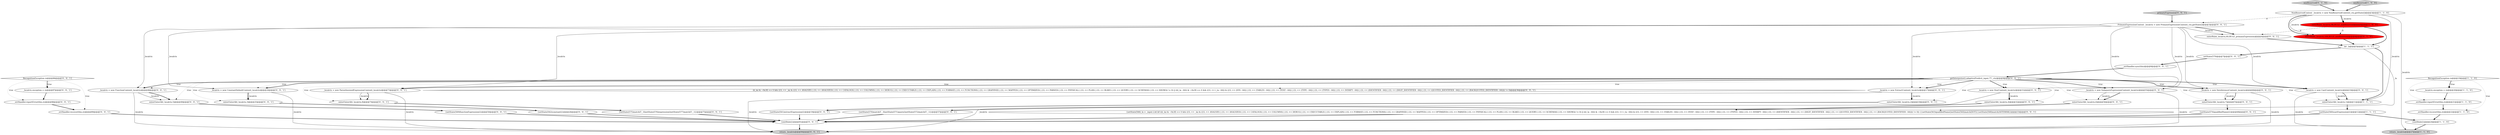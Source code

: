 digraph {
8 [style = filled, label = "enterOuterAlt(_localctx,1)@@@11@@@['1', '1', '1']", fillcolor = white, shape = ellipse image = "AAA0AAABBB1BBB"];
40 [style = filled, label = "RecognitionException re@@@86@@@['0', '0', '1']", fillcolor = white, shape = diamond image = "AAA0AAABBB3BBB"];
6 [style = filled, label = "int _la@@@5@@@['1', '1', '1']", fillcolor = white, shape = ellipse image = "AAA0AAABBB1BBB"];
36 [style = filled, label = "_errHandler.sync(this)@@@8@@@['0', '0', '1']", fillcolor = white, shape = ellipse image = "AAA0AAABBB3BBB"];
23 [style = filled, label = "enterOuterAlt(_localctx,3)@@@25@@@['0', '0', '1']", fillcolor = white, shape = ellipse image = "AAA0AAABBB3BBB"];
24 [style = filled, label = "enterOuterAlt(_localctx,8)@@@74@@@['0', '0', '1']", fillcolor = white, shape = ellipse image = "AAA0AAABBB3BBB"];
18 [style = filled, label = "_localctx.exception = re@@@87@@@['0', '0', '1']", fillcolor = white, shape = ellipse image = "AAA0AAABBB3BBB"];
1 [style = filled, label = "RecognitionException re@@@19@@@['1', '1', '0']", fillcolor = white, shape = diamond image = "AAA0AAABBB1BBB"];
22 [style = filled, label = "return _localctx@@@94@@@['0', '0', '1']", fillcolor = lightgray, shape = ellipse image = "AAA0AAABBB3BBB"];
16 [style = filled, label = "(((_la) & ~0x3f) == 0 && ((1L << _la) & ((1L << ANALYZE) | (1L << ANALYZED) | (1L << CATALOGS) | (1L << COLUMNS) | (1L << DEBUG) | (1L << EXECUTABLE) | (1L << EXPLAIN) | (1L << FORMAT) | (1L << FUNCTIONS) | (1L << GRAPHVIZ) | (1L << MAPPED) | (1L << OPTIMIZED) | (1L << PARSED) | (1L << PHYSICAL) | (1L << PLAN) | (1L << RLIKE) | (1L << QUERY) | (1L << SCHEMAS) | (1L << SHOW))) != 0) || ((((_la - 64)) & ~0x3f) == 0 && ((1L << (_la - 64)) & ((1L << (SYS - 64)) | (1L << (TABLES - 64)) | (1L << (TEXT - 64)) | (1L << (TYPE - 64)) | (1L << (TYPES - 64)) | (1L << (VERIFY - 64)) | (1L << (IDENTIFIER - 64)) | (1L << (DIGIT_IDENTIFIER - 64)) | (1L << (QUOTED_IDENTIFIER - 64)) | (1L << (BACKQUOTED_IDENTIFIER - 64)))) != 0)@@@36@@@['0', '0', '1']", fillcolor = white, shape = diamond image = "AAA0AAABBB3BBB"];
15 [style = filled, label = "enterOuterAlt(_localctx,2)@@@18@@@['0', '0', '1']", fillcolor = white, shape = ellipse image = "AAA0AAABBB3BBB"];
32 [style = filled, label = "_errHandler.reportError(this,re)@@@88@@@['0', '0', '1']", fillcolor = white, shape = ellipse image = "AAA0AAABBB3BBB"];
5 [style = filled, label = "{setState(560)castExpression()}@@@12@@@['1', '1', '1']", fillcolor = white, shape = ellipse image = "AAA0AAABBB1BBB"];
48 [style = filled, label = "_localctx = new SubqueryExpressionContext(_localctx)@@@55@@@['0', '0', '1']", fillcolor = white, shape = ellipse image = "AAA0AAABBB3BBB"];
46 [style = filled, label = "PrimaryExpressionContext _localctx = new PrimaryExpressionContext(_ctx,getState())@@@3@@@['0', '0', '1']", fillcolor = white, shape = ellipse image = "AAA0AAABBB3BBB"];
2 [style = filled, label = "_errHandler.recover(this,re)@@@22@@@['1', '1', '0']", fillcolor = white, shape = ellipse image = "AAA0AAABBB1BBB"];
35 [style = filled, label = "_localctx = new StarContext(_localctx)@@@31@@@['0', '0', '1']", fillcolor = white, shape = ellipse image = "AAA0AAABBB3BBB"];
12 [style = filled, label = "nonReserved['0', '1', '0']", fillcolor = lightgray, shape = diamond image = "AAA0AAABBB2BBB"];
26 [style = filled, label = "_localctx = new ConstantDefaultContext(_localctx)@@@24@@@['0', '0', '1']", fillcolor = white, shape = ellipse image = "AAA0AAABBB3BBB"];
14 [style = filled, label = "_localctx = new CastContext(_localctx)@@@10@@@['0', '0', '1']", fillcolor = white, shape = ellipse image = "AAA0AAABBB3BBB"];
20 [style = filled, label = "{setState(569)functionExpression()}@@@50@@@['0', '0', '1']", fillcolor = white, shape = ellipse image = "AAA0AAABBB3BBB"];
39 [style = filled, label = "{setState(570)match(T__0)setState(571)query()setState(572)match(T__1)}@@@57@@@['0', '0', '1']", fillcolor = white, shape = ellipse image = "AAA0AAABBB3BBB"];
29 [style = filled, label = "getInterpreter().adaptivePredict(_input,77,_ctx)@@@9@@@['0', '0', '1']", fillcolor = white, shape = diamond image = "AAA0AAABBB3BBB"];
17 [style = filled, label = "{setState(575)match(T__0)setState(576)expression()setState(577)match(T__1)}@@@75@@@['0', '0', '1']", fillcolor = white, shape = ellipse image = "AAA0AAABBB3BBB"];
33 [style = filled, label = "enterRule(_localctx,60,RULE_primaryExpression)@@@4@@@['0', '0', '1']", fillcolor = white, shape = ellipse image = "AAA0AAABBB3BBB"];
3 [style = filled, label = "_localctx.exception = re@@@20@@@['1', '1', '0']", fillcolor = white, shape = ellipse image = "AAA0AAABBB1BBB"];
41 [style = filled, label = "_errHandler.recover(this,re)@@@89@@@['0', '0', '1']", fillcolor = white, shape = ellipse image = "AAA0AAABBB3BBB"];
42 [style = filled, label = "{setState(574)qualifiedName()}@@@68@@@['0', '0', '1']", fillcolor = white, shape = ellipse image = "AAA0AAABBB3BBB"];
11 [style = filled, label = "nonReserved['1', '0', '0']", fillcolor = lightgray, shape = diamond image = "AAA0AAABBB1BBB"];
25 [style = filled, label = "enterOuterAlt(_localctx,5)@@@49@@@['0', '0', '1']", fillcolor = white, shape = ellipse image = "AAA0AAABBB3BBB"];
4 [style = filled, label = "_errHandler.reportError(this,re)@@@21@@@['1', '1', '0']", fillcolor = white, shape = ellipse image = "AAA0AAABBB1BBB"];
9 [style = filled, label = "{exitRule()}@@@24@@@['1', '1', '0']", fillcolor = white, shape = ellipse image = "AAA0AAABBB1BBB"];
45 [style = filled, label = "{setState(561)extractExpression()}@@@19@@@['0', '0', '1']", fillcolor = white, shape = ellipse image = "AAA0AAABBB3BBB"];
31 [style = filled, label = "_localctx = new ExtractContext(_localctx)@@@17@@@['0', '0', '1']", fillcolor = white, shape = ellipse image = "AAA0AAABBB3BBB"];
38 [style = filled, label = "_localctx = new DereferenceContext(_localctx)@@@66@@@['0', '0', '1']", fillcolor = white, shape = ellipse image = "AAA0AAABBB3BBB"];
44 [style = filled, label = "enterOuterAlt(_localctx,4)@@@32@@@['0', '0', '1']", fillcolor = white, shape = ellipse image = "AAA0AAABBB3BBB"];
34 [style = filled, label = "{exitRule()}@@@91@@@['0', '0', '1']", fillcolor = white, shape = ellipse image = "AAA0AAABBB3BBB"];
28 [style = filled, label = "setState(579)@@@7@@@['0', '0', '1']", fillcolor = white, shape = ellipse image = "AAA0AAABBB3BBB"];
7 [style = filled, label = "NonReservedContext _localctx = new NonReservedContext(_ctx,getState())@@@3@@@['1', '1', '0']", fillcolor = white, shape = ellipse image = "AAA0AAABBB1BBB"];
10 [style = filled, label = "return _localctx@@@27@@@['1', '1', '0']", fillcolor = lightgray, shape = ellipse image = "AAA0AAABBB1BBB"];
19 [style = filled, label = "primaryExpression['0', '0', '1']", fillcolor = lightgray, shape = diamond image = "AAA0AAABBB3BBB"];
30 [style = filled, label = "_localctx = new ParenthesizedExpressionContext(_localctx)@@@73@@@['0', '0', '1']", fillcolor = white, shape = ellipse image = "AAA0AAABBB3BBB"];
47 [style = filled, label = "_localctx = new FunctionContext(_localctx)@@@48@@@['0', '0', '1']", fillcolor = white, shape = ellipse image = "AAA0AAABBB3BBB"];
21 [style = filled, label = "enterOuterAlt(_localctx,6)@@@56@@@['0', '0', '1']", fillcolor = white, shape = ellipse image = "AAA0AAABBB3BBB"];
37 [style = filled, label = "enterOuterAlt(_localctx,7)@@@67@@@['0', '0', '1']", fillcolor = white, shape = ellipse image = "AAA0AAABBB3BBB"];
0 [style = filled, label = "enterRule(_localctx,98,RULE_nonReserved)@@@4@@@['1', '0', '0']", fillcolor = red, shape = ellipse image = "AAA1AAABBB1BBB"];
27 [style = filled, label = "{setState(562)constant()}@@@26@@@['0', '0', '1']", fillcolor = white, shape = ellipse image = "AAA0AAABBB3BBB"];
13 [style = filled, label = "enterRule(_localctx,100,RULE_nonReserved)@@@4@@@['0', '1', '0']", fillcolor = red, shape = ellipse image = "AAA1AAABBB2BBB"];
43 [style = filled, label = "{setState(566)_la = _input.LA(1)if ((((_la) & ~0x3f) == 0 && ((1L << _la) & ((1L << ANALYZE) | (1L << ANALYZED) | (1L << CATALOGS) | (1L << COLUMNS) | (1L << DEBUG) | (1L << EXECUTABLE) | (1L << EXPLAIN) | (1L << FORMAT) | (1L << FUNCTIONS) | (1L << GRAPHVIZ) | (1L << MAPPED) | (1L << OPTIMIZED) | (1L << PARSED) | (1L << PHYSICAL) | (1L << PLAN) | (1L << RLIKE) | (1L << QUERY) | (1L << SCHEMAS) | (1L << SHOW))) != 0) || ((((_la - 64)) & ~0x3f) == 0 && ((1L << (_la - 64)) & ((1L << (SYS - 64)) | (1L << (TABLES - 64)) | (1L << (TEXT - 64)) | (1L << (TYPE - 64)) | (1L << (TYPES - 64)) | (1L << (VERIFY - 64)) | (1L << (IDENTIFIER - 64)) | (1L << (DIGIT_IDENTIFIER - 64)) | (1L << (QUOTED_IDENTIFIER - 64)) | (1L << (BACKQUOTED_IDENTIFIER - 64)))) != 0)) {{setState(563)qualifiedName()setState(564)match(DOT)}}setState(568)match(ASTERISK)}@@@33@@@['0', '0', '1']", fillcolor = white, shape = ellipse image = "AAA0AAABBB3BBB"];
31->15 [style = solid, label="_localctx"];
40->18 [style = dotted, label="true"];
5->9 [style = bold, label=""];
29->30 [style = bold, label=""];
36->29 [style = bold, label=""];
29->48 [style = dotted, label="true"];
40->32 [style = dotted, label="true"];
29->23 [style = dotted, label="true"];
9->10 [style = bold, label=""];
14->8 [style = solid, label="_localctx"];
29->26 [style = dotted, label="true"];
3->4 [style = bold, label=""];
12->7 [style = bold, label=""];
29->8 [style = dotted, label="true"];
5->34 [style = bold, label=""];
7->0 [style = solid, label="_localctx"];
1->3 [style = dotted, label="true"];
30->22 [style = solid, label="_localctx"];
29->14 [style = dotted, label="true"];
48->22 [style = solid, label="_localctx"];
31->22 [style = solid, label="_localctx"];
38->22 [style = solid, label="_localctx"];
29->14 [style = bold, label=""];
48->21 [style = bold, label=""];
24->17 [style = bold, label=""];
18->32 [style = bold, label=""];
46->48 [style = solid, label="_localctx"];
29->16 [style = dotted, label="true"];
46->35 [style = solid, label="_localctx"];
40->41 [style = dotted, label="true"];
29->47 [style = bold, label=""];
46->38 [style = solid, label="_localctx"];
46->47 [style = solid, label="_localctx"];
28->36 [style = bold, label=""];
35->44 [style = solid, label="_localctx"];
35->44 [style = bold, label=""];
46->26 [style = solid, label="_localctx"];
20->34 [style = bold, label=""];
39->34 [style = bold, label=""];
46->31 [style = solid, label="_localctx"];
7->0 [style = bold, label=""];
30->24 [style = solid, label="_localctx"];
4->2 [style = bold, label=""];
2->9 [style = bold, label=""];
1->4 [style = dotted, label="true"];
29->26 [style = bold, label=""];
17->34 [style = bold, label=""];
7->8 [style = solid, label="_localctx"];
47->25 [style = bold, label=""];
38->37 [style = bold, label=""];
0->33 [style = dashed, label="0"];
46->33 [style = bold, label=""];
7->13 [style = solid, label="_localctx"];
47->25 [style = solid, label="_localctx"];
29->21 [style = dotted, label="true"];
29->38 [style = bold, label=""];
48->21 [style = solid, label="_localctx"];
14->8 [style = bold, label=""];
19->46 [style = bold, label=""];
29->35 [style = bold, label=""];
43->34 [style = bold, label=""];
30->24 [style = bold, label=""];
46->30 [style = solid, label="_localctx"];
1->3 [style = bold, label=""];
46->14 [style = solid, label="_localctx"];
14->22 [style = solid, label="_localctx"];
25->20 [style = bold, label=""];
27->34 [style = bold, label=""];
21->39 [style = bold, label=""];
7->46 [style = dashed, label="0"];
0->13 [style = dashed, label="0"];
7->10 [style = solid, label="_localctx"];
32->41 [style = bold, label=""];
13->6 [style = bold, label=""];
29->24 [style = dotted, label="true"];
41->34 [style = bold, label=""];
37->42 [style = bold, label=""];
29->25 [style = dotted, label="true"];
7->13 [style = bold, label=""];
6->43 [style = solid, label="_la"];
42->34 [style = bold, label=""];
15->45 [style = bold, label=""];
23->27 [style = bold, label=""];
0->6 [style = bold, label=""];
33->6 [style = bold, label=""];
29->31 [style = bold, label=""];
29->44 [style = dotted, label="true"];
29->38 [style = dotted, label="true"];
40->18 [style = bold, label=""];
29->37 [style = dotted, label="true"];
29->15 [style = dotted, label="true"];
31->15 [style = bold, label=""];
26->23 [style = solid, label="_localctx"];
44->43 [style = bold, label=""];
34->22 [style = bold, label=""];
47->22 [style = solid, label="_localctx"];
46->33 [style = solid, label="_localctx"];
8->5 [style = bold, label=""];
29->47 [style = dotted, label="true"];
38->37 [style = solid, label="_localctx"];
26->23 [style = bold, label=""];
6->8 [style = bold, label=""];
29->30 [style = dotted, label="true"];
35->22 [style = solid, label="_localctx"];
29->48 [style = bold, label=""];
1->2 [style = dotted, label="true"];
26->22 [style = solid, label="_localctx"];
45->34 [style = bold, label=""];
29->35 [style = dotted, label="true"];
11->7 [style = bold, label=""];
6->28 [style = bold, label=""];
29->31 [style = dotted, label="true"];
}
